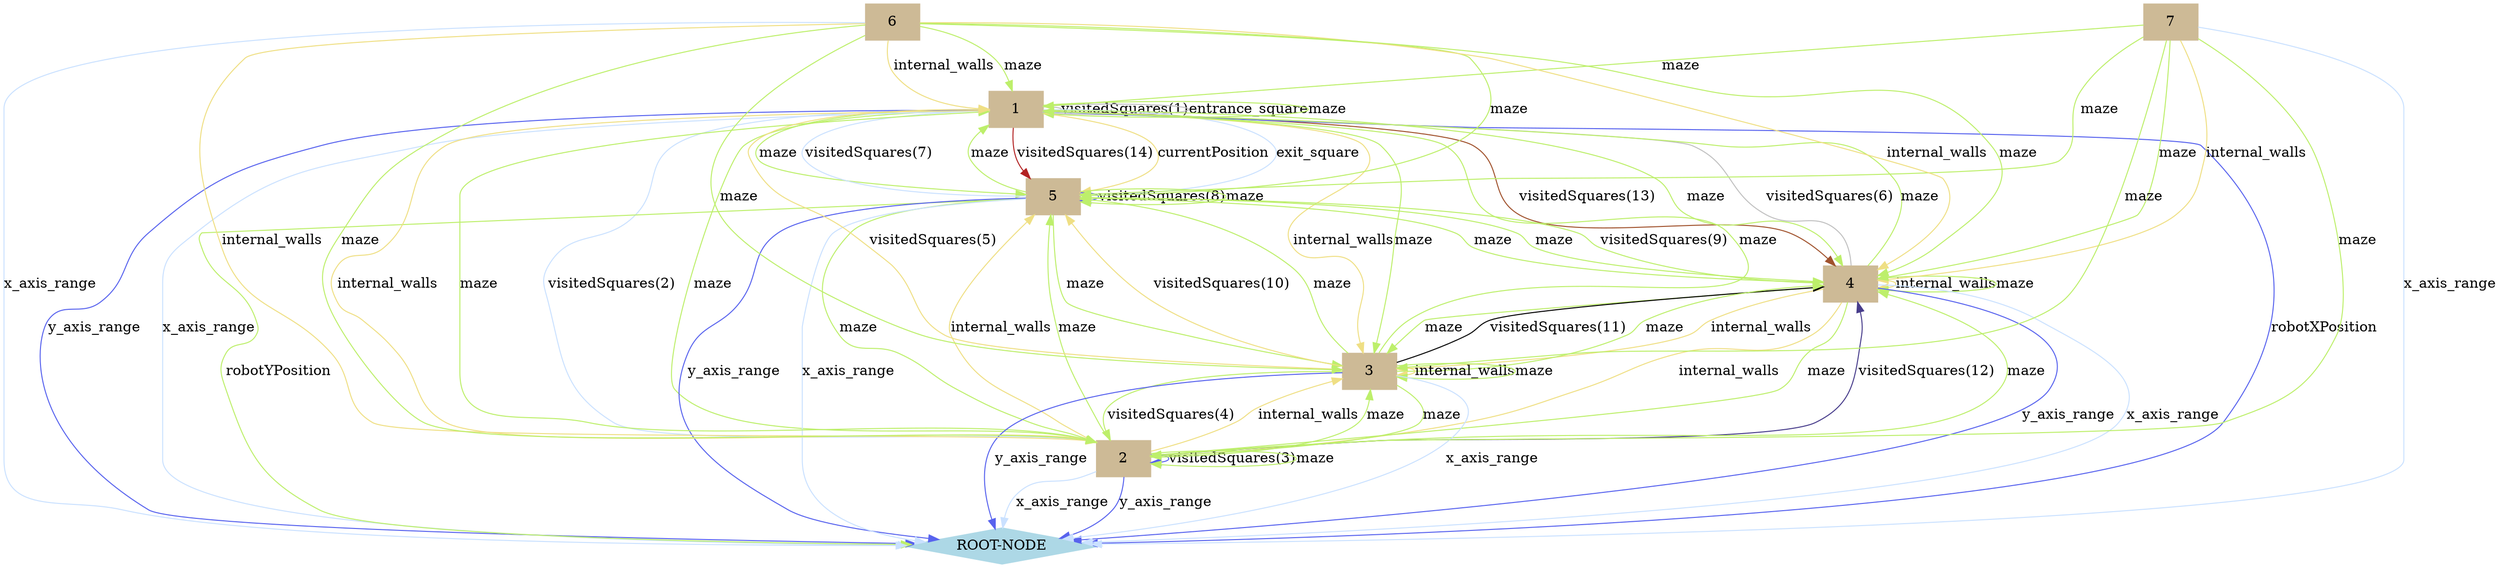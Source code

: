 digraph "state" {
	graph [
		fontsize = "12"
		fontname = "Times-Roman"
		fontcolor = "black"
		rankdir = "TB"
	]
	node [
		fontsize = "14"
		fontname = "Times-Roman"
		fontcolor = "black"
		shape = "ellipse"
		style = "solid"
	]
	edge [
		fontsize = "14"
		fontname = "Times-Roman"
		fontcolor = "black"
		style = "solid"
	]
	"1" [
		fontsize = "14"
		fontname = "Times-Roman"
		fontcolor = "black"
		shape = "box"
		style = "filled, solid"
		color = "wheat3"
	]
	"5" [
		fontsize = "14"
		fontname = "Times-Roman"
		fontcolor = "black"
		shape = "box"
		style = "filled, solid"
		color = "wheat3"
	]
	"4" [
		fontsize = "14"
		fontname = "Times-Roman"
		fontcolor = "black"
		shape = "box"
		style = "filled, solid"
		color = "wheat3"
	]
	"2" [
		fontsize = "14"
		fontname = "Times-Roman"
		fontcolor = "black"
		shape = "box"
		style = "filled, solid"
		color = "wheat3"
	]
	"3" [
		fontsize = "14"
		fontname = "Times-Roman"
		fontcolor = "black"
		shape = "box"
		style = "filled, solid"
		color = "wheat3"
	]
	"ROOT-NODE" [
		fontsize = "14"
		fontname = "Times-Roman"
		fontcolor = "black"
		shape = "diamond"
		style = "filled, solid"
		color = "lightblue"
	]
	"7" [
		fontsize = "14"
		fontname = "Times-Roman"
		fontcolor = "black"
		shape = "box"
		style = "filled, solid"
		color = "wheat3"
	]
	"6" [
		fontsize = "14"
		fontname = "Times-Roman"
		fontcolor = "black"
		shape = "box"
		style = "filled, solid"
		color = "wheat3"
	]
	subgraph "cluster_REPORT" {
		graph [
			fontsize = "12"
			fontname = "Times-Roman"
			fontcolor = "black"
			rankdir = "TB"
			label = "REPORT"
			style = "filled"
			color = "lightgrey"
		]
		node [
			fontsize = "14"
			fontname = "Times-Roman"
			fontcolor = "black"
			shape = "ellipse"
			style = "filled"
			color = "white"
		]
		edge [
			fontsize = "14"
			fontname = "Times-Roman"
			fontcolor = "black"
			style = "solid"
		]
	}
	"1" -> "5" [
		fontsize = "14"
		fontname = "Times-Roman"
		fontcolor = "black"
		label = "visitedSquares(14)"
		style = "solid"
		color = "firebrick"
	]
	"1" -> "4" [
		fontsize = "14"
		fontname = "Times-Roman"
		fontcolor = "black"
		label = "visitedSquares(13)"
		style = "solid"
		color = "sienna"
	]
	"2" -> "4" [
		fontsize = "14"
		fontname = "Times-Roman"
		fontcolor = "black"
		label = "visitedSquares(12)"
		style = "solid"
		color = "SlateBlue4"
	]
	"3" -> "4" [
		fontsize = "14"
		fontname = "Times-Roman"
		fontcolor = "black"
		label = "visitedSquares(11)"
		style = "solid"
		color = "black"
	]
	"3" -> "5" [
		fontsize = "14"
		fontname = "Times-Roman"
		fontcolor = "black"
		label = "visitedSquares(10)"
		style = "solid"
		color = "#efdf84"
	]
	"4" -> "5" [
		fontsize = "14"
		fontname = "Times-Roman"
		fontcolor = "black"
		label = "visitedSquares(9)"
		style = "solid"
		color = "#bdef6b"
	]
	"5" -> "5" [
		fontsize = "14"
		fontname = "Times-Roman"
		fontcolor = "black"
		label = "visitedSquares(8)"
		style = "solid"
		color = "#5863ee"
	]
	"5" -> "1" [
		fontsize = "14"
		fontname = "Times-Roman"
		fontcolor = "black"
		label = "visitedSquares(7)"
		style = "solid"
		color = "LightSteelBlue1"
	]
	"4" -> "1" [
		fontsize = "14"
		fontname = "Times-Roman"
		fontcolor = "black"
		label = "visitedSquares(6)"
		style = "solid"
		color = "gray"
	]
	"3" -> "1" [
		fontsize = "14"
		fontname = "Times-Roman"
		fontcolor = "black"
		label = "visitedSquares(5)"
		style = "solid"
		color = "#efdf84"
	]
	"3" -> "2" [
		fontsize = "14"
		fontname = "Times-Roman"
		fontcolor = "black"
		label = "visitedSquares(4)"
		style = "solid"
		color = "#bdef6b"
	]
	"2" -> "2" [
		fontsize = "14"
		fontname = "Times-Roman"
		fontcolor = "black"
		label = "visitedSquares(3)"
		style = "solid"
		color = "#5863ee"
	]
	"1" -> "2" [
		fontsize = "14"
		fontname = "Times-Roman"
		fontcolor = "black"
		label = "visitedSquares(2)"
		style = "solid"
		color = "LightSteelBlue1"
	]
	"1" -> "1" [
		fontsize = "14"
		fontname = "Times-Roman"
		fontcolor = "black"
		label = "visitedSquares(1)"
		style = "solid"
		color = "gray"
	]
	"1" -> "5" [
		fontsize = "14"
		fontname = "Times-Roman"
		fontcolor = "black"
		label = "currentPosition"
		style = "solid"
		color = "#efdf84"
	]
	"5" -> "ROOT-NODE" [
		fontsize = "14"
		fontname = "Times-Roman"
		fontcolor = "black"
		label = "robotYPosition"
		style = "solid"
		color = "#bdef6b"
	]
	"1" -> "ROOT-NODE" [
		fontsize = "14"
		fontname = "Times-Roman"
		fontcolor = "black"
		label = "robotXPosition"
		style = "solid"
		color = "#5863ee"
	]
	"1" -> "5" [
		fontsize = "14"
		fontname = "Times-Roman"
		fontcolor = "black"
		label = "exit_square"
		style = "solid"
		color = "LightSteelBlue1"
	]
	"1" -> "1" [
		fontsize = "14"
		fontname = "Times-Roman"
		fontcolor = "black"
		label = "entrance_square"
		style = "solid"
		color = "gray"
	]
	"7" -> "4" [
		fontsize = "14"
		fontname = "Times-Roman"
		fontcolor = "black"
		label = "internal_walls"
		style = "solid"
		color = "#efdf84"
	]
	"6" -> "4" [
		fontsize = "14"
		fontname = "Times-Roman"
		fontcolor = "black"
		label = "internal_walls"
		style = "solid"
		color = "#efdf84"
	]
	"6" -> "2" [
		fontsize = "14"
		fontname = "Times-Roman"
		fontcolor = "black"
		label = "internal_walls"
		style = "solid"
		color = "#efdf84"
	]
	"6" -> "1" [
		fontsize = "14"
		fontname = "Times-Roman"
		fontcolor = "black"
		label = "internal_walls"
		style = "solid"
		color = "#efdf84"
	]
	"4" -> "4" [
		fontsize = "14"
		fontname = "Times-Roman"
		fontcolor = "black"
		label = "internal_walls"
		style = "solid"
		color = "#efdf84"
	]
	"4" -> "3" [
		fontsize = "14"
		fontname = "Times-Roman"
		fontcolor = "black"
		label = "internal_walls"
		style = "solid"
		color = "#efdf84"
	]
	"4" -> "2" [
		fontsize = "14"
		fontname = "Times-Roman"
		fontcolor = "black"
		label = "internal_walls"
		style = "solid"
		color = "#efdf84"
	]
	"3" -> "3" [
		fontsize = "14"
		fontname = "Times-Roman"
		fontcolor = "black"
		label = "internal_walls"
		style = "solid"
		color = "#efdf84"
	]
	"2" -> "5" [
		fontsize = "14"
		fontname = "Times-Roman"
		fontcolor = "black"
		label = "internal_walls"
		style = "solid"
		color = "#efdf84"
	]
	"2" -> "3" [
		fontsize = "14"
		fontname = "Times-Roman"
		fontcolor = "black"
		label = "internal_walls"
		style = "solid"
		color = "#efdf84"
	]
	"2" -> "1" [
		fontsize = "14"
		fontname = "Times-Roman"
		fontcolor = "black"
		label = "internal_walls"
		style = "solid"
		color = "#efdf84"
	]
	"1" -> "3" [
		fontsize = "14"
		fontname = "Times-Roman"
		fontcolor = "black"
		label = "internal_walls"
		style = "solid"
		color = "#efdf84"
	]
	"7" -> "5" [
		fontsize = "14"
		fontname = "Times-Roman"
		fontcolor = "black"
		label = "maze"
		style = "solid"
		color = "#bdef6b"
	]
	"7" -> "4" [
		fontsize = "14"
		fontname = "Times-Roman"
		fontcolor = "black"
		label = "maze"
		style = "solid"
		color = "#bdef6b"
	]
	"7" -> "3" [
		fontsize = "14"
		fontname = "Times-Roman"
		fontcolor = "black"
		label = "maze"
		style = "solid"
		color = "#bdef6b"
	]
	"7" -> "2" [
		fontsize = "14"
		fontname = "Times-Roman"
		fontcolor = "black"
		label = "maze"
		style = "solid"
		color = "#bdef6b"
	]
	"7" -> "1" [
		fontsize = "14"
		fontname = "Times-Roman"
		fontcolor = "black"
		label = "maze"
		style = "solid"
		color = "#bdef6b"
	]
	"6" -> "5" [
		fontsize = "14"
		fontname = "Times-Roman"
		fontcolor = "black"
		label = "maze"
		style = "solid"
		color = "#bdef6b"
	]
	"6" -> "4" [
		fontsize = "14"
		fontname = "Times-Roman"
		fontcolor = "black"
		label = "maze"
		style = "solid"
		color = "#bdef6b"
	]
	"6" -> "3" [
		fontsize = "14"
		fontname = "Times-Roman"
		fontcolor = "black"
		label = "maze"
		style = "solid"
		color = "#bdef6b"
	]
	"6" -> "2" [
		fontsize = "14"
		fontname = "Times-Roman"
		fontcolor = "black"
		label = "maze"
		style = "solid"
		color = "#bdef6b"
	]
	"6" -> "1" [
		fontsize = "14"
		fontname = "Times-Roman"
		fontcolor = "black"
		label = "maze"
		style = "solid"
		color = "#bdef6b"
	]
	"5" -> "5" [
		fontsize = "14"
		fontname = "Times-Roman"
		fontcolor = "black"
		label = "maze"
		style = "solid"
		color = "#bdef6b"
	]
	"5" -> "4" [
		fontsize = "14"
		fontname = "Times-Roman"
		fontcolor = "black"
		label = "maze"
		style = "solid"
		color = "#bdef6b"
	]
	"5" -> "3" [
		fontsize = "14"
		fontname = "Times-Roman"
		fontcolor = "black"
		label = "maze"
		style = "solid"
		color = "#bdef6b"
	]
	"5" -> "2" [
		fontsize = "14"
		fontname = "Times-Roman"
		fontcolor = "black"
		label = "maze"
		style = "solid"
		color = "#bdef6b"
	]
	"5" -> "1" [
		fontsize = "14"
		fontname = "Times-Roman"
		fontcolor = "black"
		label = "maze"
		style = "solid"
		color = "#bdef6b"
	]
	"4" -> "5" [
		fontsize = "14"
		fontname = "Times-Roman"
		fontcolor = "black"
		label = "maze"
		style = "solid"
		color = "#bdef6b"
	]
	"4" -> "4" [
		fontsize = "14"
		fontname = "Times-Roman"
		fontcolor = "black"
		label = "maze"
		style = "solid"
		color = "#bdef6b"
	]
	"4" -> "3" [
		fontsize = "14"
		fontname = "Times-Roman"
		fontcolor = "black"
		label = "maze"
		style = "solid"
		color = "#bdef6b"
	]
	"4" -> "2" [
		fontsize = "14"
		fontname = "Times-Roman"
		fontcolor = "black"
		label = "maze"
		style = "solid"
		color = "#bdef6b"
	]
	"4" -> "1" [
		fontsize = "14"
		fontname = "Times-Roman"
		fontcolor = "black"
		label = "maze"
		style = "solid"
		color = "#bdef6b"
	]
	"3" -> "5" [
		fontsize = "14"
		fontname = "Times-Roman"
		fontcolor = "black"
		label = "maze"
		style = "solid"
		color = "#bdef6b"
	]
	"3" -> "4" [
		fontsize = "14"
		fontname = "Times-Roman"
		fontcolor = "black"
		label = "maze"
		style = "solid"
		color = "#bdef6b"
	]
	"3" -> "3" [
		fontsize = "14"
		fontname = "Times-Roman"
		fontcolor = "black"
		label = "maze"
		style = "solid"
		color = "#bdef6b"
	]
	"3" -> "2" [
		fontsize = "14"
		fontname = "Times-Roman"
		fontcolor = "black"
		label = "maze"
		style = "solid"
		color = "#bdef6b"
	]
	"3" -> "1" [
		fontsize = "14"
		fontname = "Times-Roman"
		fontcolor = "black"
		label = "maze"
		style = "solid"
		color = "#bdef6b"
	]
	"2" -> "5" [
		fontsize = "14"
		fontname = "Times-Roman"
		fontcolor = "black"
		label = "maze"
		style = "solid"
		color = "#bdef6b"
	]
	"2" -> "4" [
		fontsize = "14"
		fontname = "Times-Roman"
		fontcolor = "black"
		label = "maze"
		style = "solid"
		color = "#bdef6b"
	]
	"2" -> "3" [
		fontsize = "14"
		fontname = "Times-Roman"
		fontcolor = "black"
		label = "maze"
		style = "solid"
		color = "#bdef6b"
	]
	"2" -> "2" [
		fontsize = "14"
		fontname = "Times-Roman"
		fontcolor = "black"
		label = "maze"
		style = "solid"
		color = "#bdef6b"
	]
	"2" -> "1" [
		fontsize = "14"
		fontname = "Times-Roman"
		fontcolor = "black"
		label = "maze"
		style = "solid"
		color = "#bdef6b"
	]
	"1" -> "5" [
		fontsize = "14"
		fontname = "Times-Roman"
		fontcolor = "black"
		label = "maze"
		style = "solid"
		color = "#bdef6b"
	]
	"1" -> "4" [
		fontsize = "14"
		fontname = "Times-Roman"
		fontcolor = "black"
		label = "maze"
		style = "solid"
		color = "#bdef6b"
	]
	"1" -> "3" [
		fontsize = "14"
		fontname = "Times-Roman"
		fontcolor = "black"
		label = "maze"
		style = "solid"
		color = "#bdef6b"
	]
	"1" -> "2" [
		fontsize = "14"
		fontname = "Times-Roman"
		fontcolor = "black"
		label = "maze"
		style = "solid"
		color = "#bdef6b"
	]
	"1" -> "1" [
		fontsize = "14"
		fontname = "Times-Roman"
		fontcolor = "black"
		label = "maze"
		style = "solid"
		color = "#bdef6b"
	]
	"5" -> "ROOT-NODE" [
		fontsize = "14"
		fontname = "Times-Roman"
		fontcolor = "black"
		label = "y_axis_range"
		style = "solid"
		color = "#5863ee"
	]
	"4" -> "ROOT-NODE" [
		fontsize = "14"
		fontname = "Times-Roman"
		fontcolor = "black"
		label = "y_axis_range"
		style = "solid"
		color = "#5863ee"
	]
	"3" -> "ROOT-NODE" [
		fontsize = "14"
		fontname = "Times-Roman"
		fontcolor = "black"
		label = "y_axis_range"
		style = "solid"
		color = "#5863ee"
	]
	"2" -> "ROOT-NODE" [
		fontsize = "14"
		fontname = "Times-Roman"
		fontcolor = "black"
		label = "y_axis_range"
		style = "solid"
		color = "#5863ee"
	]
	"1" -> "ROOT-NODE" [
		fontsize = "14"
		fontname = "Times-Roman"
		fontcolor = "black"
		label = "y_axis_range"
		style = "solid"
		color = "#5863ee"
	]
	"7" -> "ROOT-NODE" [
		fontsize = "14"
		fontname = "Times-Roman"
		fontcolor = "black"
		label = "x_axis_range"
		style = "solid"
		color = "LightSteelBlue1"
	]
	"6" -> "ROOT-NODE" [
		fontsize = "14"
		fontname = "Times-Roman"
		fontcolor = "black"
		label = "x_axis_range"
		style = "solid"
		color = "LightSteelBlue1"
	]
	"5" -> "ROOT-NODE" [
		fontsize = "14"
		fontname = "Times-Roman"
		fontcolor = "black"
		label = "x_axis_range"
		style = "solid"
		color = "LightSteelBlue1"
	]
	"4" -> "ROOT-NODE" [
		fontsize = "14"
		fontname = "Times-Roman"
		fontcolor = "black"
		label = "x_axis_range"
		style = "solid"
		color = "LightSteelBlue1"
	]
	"3" -> "ROOT-NODE" [
		fontsize = "14"
		fontname = "Times-Roman"
		fontcolor = "black"
		label = "x_axis_range"
		style = "solid"
		color = "LightSteelBlue1"
	]
	"2" -> "ROOT-NODE" [
		fontsize = "14"
		fontname = "Times-Roman"
		fontcolor = "black"
		label = "x_axis_range"
		style = "solid"
		color = "LightSteelBlue1"
	]
	"1" -> "ROOT-NODE" [
		fontsize = "14"
		fontname = "Times-Roman"
		fontcolor = "black"
		label = "x_axis_range"
		style = "solid"
		color = "LightSteelBlue1"
	]
}
